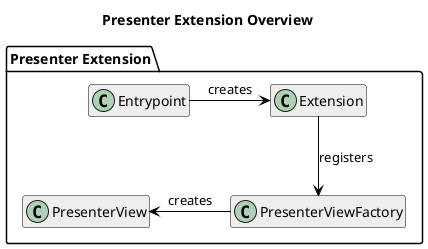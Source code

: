 @startuml Presenter Extension Overview

hide members
hide methods

skinparam class {
    BackgroundColor #EEE
    ArrowColor Black
    BorderColor Black
}

title Presenter Extension Overview

package "Presenter Extension" {
    class Entrypoint {}
    class Extension {}
    class PresenterView {}
    class PresenterViewFactory {}

    Entrypoint -right-> Extension : creates

    Extension -down-> PresenterViewFactory : registers

    PresenterViewFactory -left-> PresenterView : creates
}

@enduml
